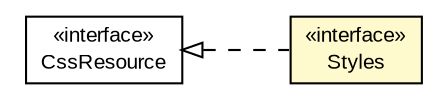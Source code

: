 #!/usr/local/bin/dot
#
# Class diagram 
# Generated by UMLGraph version R5_6-24-gf6e263 (http://www.umlgraph.org/)
#

digraph G {
	edge [fontname="arial",fontsize=10,labelfontname="arial",labelfontsize=10];
	node [fontname="arial",fontsize=10,shape=plaintext];
	nodesep=0.25;
	ranksep=0.5;
	rankdir=LR;
	// com.gwtplatform.carstore.client.resources.AppResources.Styles
	c126469 [label=<<table title="com.gwtplatform.carstore.client.resources.AppResources.Styles" border="0" cellborder="1" cellspacing="0" cellpadding="2" port="p" bgcolor="lemonChiffon" href="./AppResources.Styles.html">
		<tr><td><table border="0" cellspacing="0" cellpadding="1">
<tr><td align="center" balign="center"> &#171;interface&#187; </td></tr>
<tr><td align="center" balign="center"> Styles </td></tr>
		</table></td></tr>
		</table>>, URL="./AppResources.Styles.html", fontname="arial", fontcolor="black", fontsize=10.0];
	//com.gwtplatform.carstore.client.resources.AppResources.Styles implements com.google.gwt.resources.client.CssResource
	c126544:p -> c126469:p [dir=back,arrowtail=empty,style=dashed];
	// com.google.gwt.resources.client.CssResource
	c126544 [label=<<table title="com.google.gwt.resources.client.CssResource" border="0" cellborder="1" cellspacing="0" cellpadding="2" port="p" href="http://google-web-toolkit.googlecode.com/svn/javadoc/latest/com/google/gwt/resources/client/CssResource.html">
		<tr><td><table border="0" cellspacing="0" cellpadding="1">
<tr><td align="center" balign="center"> &#171;interface&#187; </td></tr>
<tr><td align="center" balign="center"> CssResource </td></tr>
		</table></td></tr>
		</table>>, URL="http://google-web-toolkit.googlecode.com/svn/javadoc/latest/com/google/gwt/resources/client/CssResource.html", fontname="arial", fontcolor="black", fontsize=10.0];
}

